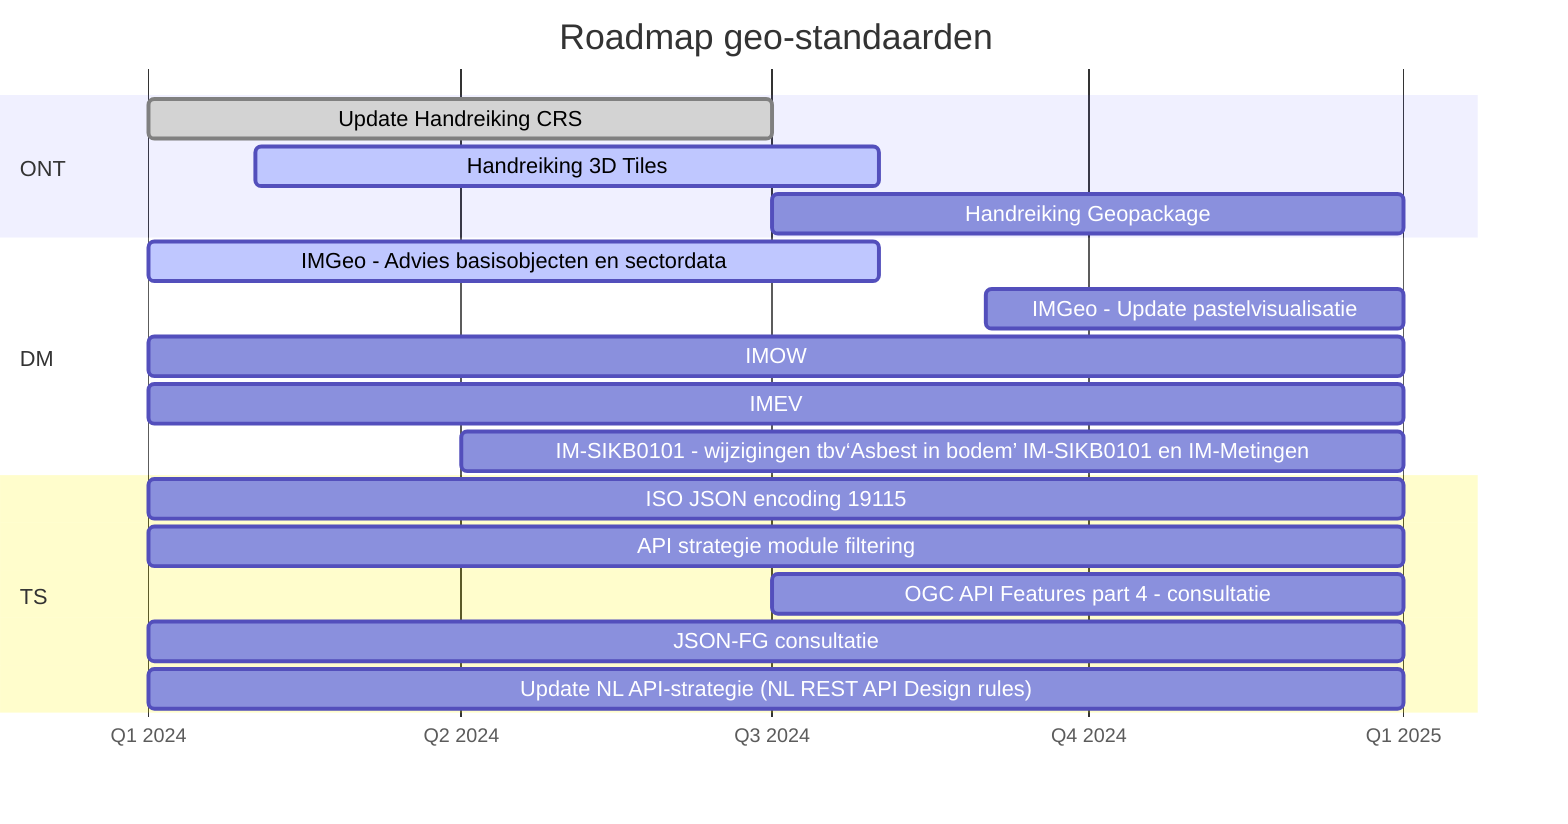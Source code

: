 gantt
    title Roadmap geo-standaarden
    dateFormat YYYY-M
    axisFormat Q%q %Y
    tickInterval 3month
    section ONT
        Update Handreiking CRS                      :done,           2024-01, 6M        
        Handreiking 3D Tiles                        :active,          2024-02, 6M
        Handreiking Geopackage                      :           2024-07, 6M
        
    section DM        
        IMGeo - Advies basisobjecten en sectordata:active,    2024-01, 7M
        IMGeo - Update pastelvisualisatie                :      2024-09, 4M
        IMOW                                        :           2024-01, 12M
        IMEV                                        :           2024-01, 12M
        IM-SIKB0101 - wijzigingen tbv‘Asbest in bodem’ IM-SIKB0101 en IM-Metingen :active  2024-04, 9M
        

    section TS        
        ISO JSON encoding 19115                     :           2024-01, 12M
        API strategie module filtering              :           2024-01, 12M
        %OGC API Records                             :           2024-01, 12M
        OGC API Features part 4 - consultatie       :           2024-07, 6M
        JSON-FG consultatie                         :           2024-01, 12M
        %DCAT NL-profiel 1.0                         :           2024-01, 12M
        Update NL API-strategie (NL REST API Design rules) :    2024-01, 12M